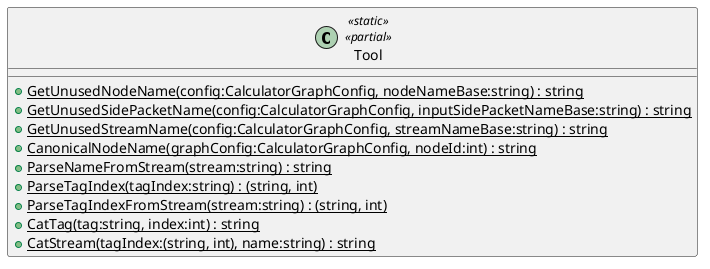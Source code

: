 @startuml
class Tool <<static>> <<partial>> {
    + {static} GetUnusedNodeName(config:CalculatorGraphConfig, nodeNameBase:string) : string
    + {static} GetUnusedSidePacketName(config:CalculatorGraphConfig, inputSidePacketNameBase:string) : string
    + {static} GetUnusedStreamName(config:CalculatorGraphConfig, streamNameBase:string) : string
    + {static} CanonicalNodeName(graphConfig:CalculatorGraphConfig, nodeId:int) : string
    + {static} ParseNameFromStream(stream:string) : string
    + {static} ParseTagIndex(tagIndex:string) : (string, int)
    + {static} ParseTagIndexFromStream(stream:string) : (string, int)
    + {static} CatTag(tag:string, index:int) : string
    + {static} CatStream(tagIndex:(string, int), name:string) : string
}
@enduml
